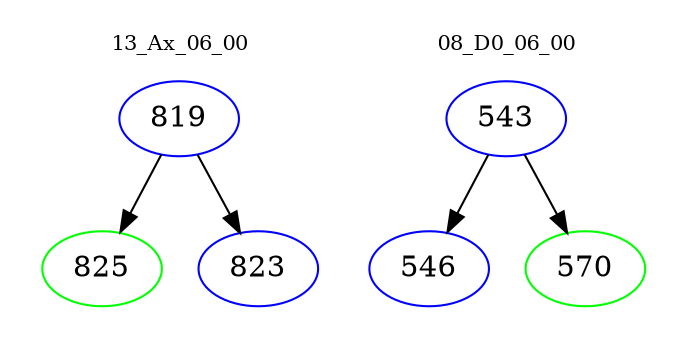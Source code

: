 digraph{
subgraph cluster_0 {
color = white
label = "13_Ax_06_00";
fontsize=10;
T0_819 [label="819", color="blue"]
T0_819 -> T0_825 [color="black"]
T0_825 [label="825", color="green"]
T0_819 -> T0_823 [color="black"]
T0_823 [label="823", color="blue"]
}
subgraph cluster_1 {
color = white
label = "08_D0_06_00";
fontsize=10;
T1_543 [label="543", color="blue"]
T1_543 -> T1_546 [color="black"]
T1_546 [label="546", color="blue"]
T1_543 -> T1_570 [color="black"]
T1_570 [label="570", color="green"]
}
}
